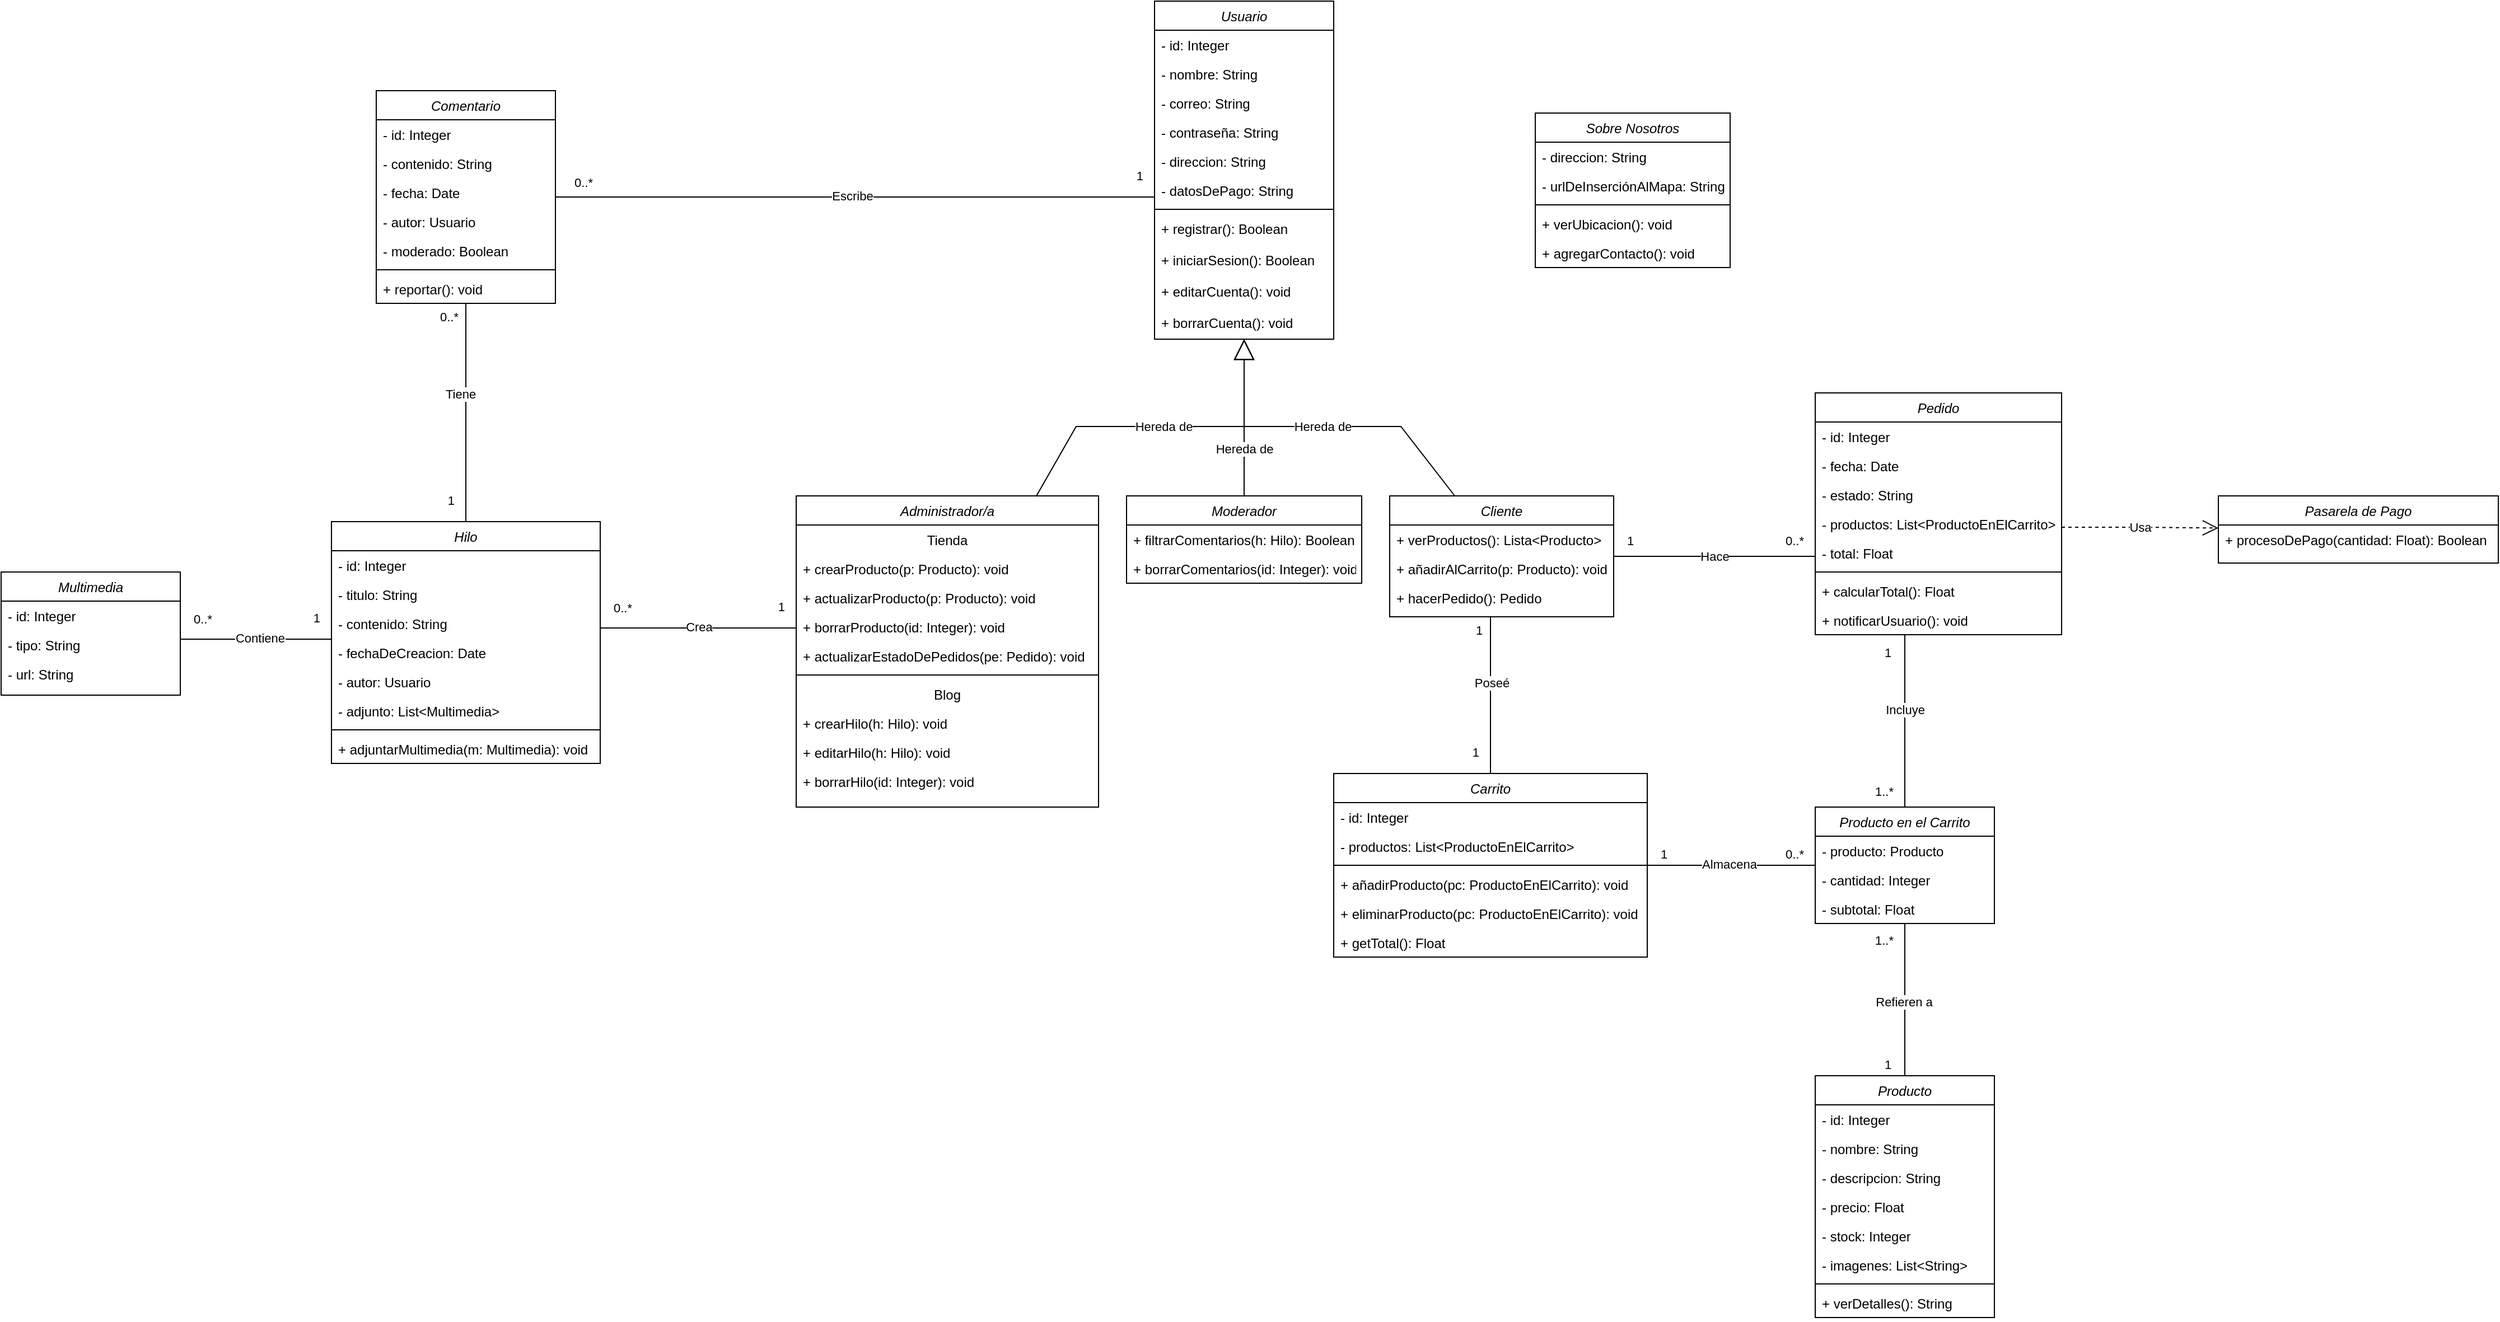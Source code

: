 <mxfile version="26.2.13">
  <diagram id="C5RBs43oDa-KdzZeNtuy" name="Page-1">
    <mxGraphModel dx="3437" dy="1338" grid="1" gridSize="10" guides="1" tooltips="1" connect="1" arrows="1" fold="1" page="1" pageScale="1" pageWidth="827" pageHeight="1169" math="0" shadow="0">
      <root>
        <mxCell id="WIyWlLk6GJQsqaUBKTNV-0" />
        <mxCell id="WIyWlLk6GJQsqaUBKTNV-1" parent="WIyWlLk6GJQsqaUBKTNV-0" />
        <mxCell id="zkfFHV4jXpPFQw0GAbJ--0" value="Usuario" style="swimlane;fontStyle=2;align=center;verticalAlign=top;childLayout=stackLayout;horizontal=1;startSize=26;horizontalStack=0;resizeParent=1;resizeLast=0;collapsible=1;marginBottom=0;rounded=0;shadow=0;strokeWidth=1;" parent="WIyWlLk6GJQsqaUBKTNV-1" vertex="1">
          <mxGeometry x="220" y="120" width="160" height="302" as="geometry">
            <mxRectangle x="230" y="140" width="160" height="26" as="alternateBounds" />
          </mxGeometry>
        </mxCell>
        <mxCell id="zkfFHV4jXpPFQw0GAbJ--1" value="- id: Integer" style="text;align=left;verticalAlign=top;spacingLeft=4;spacingRight=4;overflow=hidden;rotatable=0;points=[[0,0.5],[1,0.5]];portConstraint=eastwest;" parent="zkfFHV4jXpPFQw0GAbJ--0" vertex="1">
          <mxGeometry y="26" width="160" height="26" as="geometry" />
        </mxCell>
        <mxCell id="zkfFHV4jXpPFQw0GAbJ--2" value="- nombre: String" style="text;align=left;verticalAlign=top;spacingLeft=4;spacingRight=4;overflow=hidden;rotatable=0;points=[[0,0.5],[1,0.5]];portConstraint=eastwest;rounded=0;shadow=0;html=0;" parent="zkfFHV4jXpPFQw0GAbJ--0" vertex="1">
          <mxGeometry y="52" width="160" height="26" as="geometry" />
        </mxCell>
        <mxCell id="N17QHkj_HM7ta7RUgx-7-75" value="- correo: String" style="text;align=left;verticalAlign=top;spacingLeft=4;spacingRight=4;overflow=hidden;rotatable=0;points=[[0,0.5],[1,0.5]];portConstraint=eastwest;rounded=0;shadow=0;html=0;" vertex="1" parent="zkfFHV4jXpPFQw0GAbJ--0">
          <mxGeometry y="78" width="160" height="26" as="geometry" />
        </mxCell>
        <mxCell id="N17QHkj_HM7ta7RUgx-7-76" value="- contraseña: String" style="text;align=left;verticalAlign=top;spacingLeft=4;spacingRight=4;overflow=hidden;rotatable=0;points=[[0,0.5],[1,0.5]];portConstraint=eastwest;rounded=0;shadow=0;html=0;" vertex="1" parent="zkfFHV4jXpPFQw0GAbJ--0">
          <mxGeometry y="104" width="160" height="26" as="geometry" />
        </mxCell>
        <mxCell id="N17QHkj_HM7ta7RUgx-7-77" value="- direccion: String" style="text;align=left;verticalAlign=top;spacingLeft=4;spacingRight=4;overflow=hidden;rotatable=0;points=[[0,0.5],[1,0.5]];portConstraint=eastwest;rounded=0;shadow=0;html=0;" vertex="1" parent="zkfFHV4jXpPFQw0GAbJ--0">
          <mxGeometry y="130" width="160" height="26" as="geometry" />
        </mxCell>
        <mxCell id="N17QHkj_HM7ta7RUgx-7-78" value="- datosDePago: String" style="text;align=left;verticalAlign=top;spacingLeft=4;spacingRight=4;overflow=hidden;rotatable=0;points=[[0,0.5],[1,0.5]];portConstraint=eastwest;rounded=0;shadow=0;html=0;" vertex="1" parent="zkfFHV4jXpPFQw0GAbJ--0">
          <mxGeometry y="156" width="160" height="26" as="geometry" />
        </mxCell>
        <mxCell id="zkfFHV4jXpPFQw0GAbJ--4" value="" style="line;html=1;strokeWidth=1;align=left;verticalAlign=middle;spacingTop=-1;spacingLeft=3;spacingRight=3;rotatable=0;labelPosition=right;points=[];portConstraint=eastwest;" parent="zkfFHV4jXpPFQw0GAbJ--0" vertex="1">
          <mxGeometry y="182" width="160" height="8" as="geometry" />
        </mxCell>
        <mxCell id="zkfFHV4jXpPFQw0GAbJ--5" value="+ registrar(): Boolean" style="text;align=left;verticalAlign=top;spacingLeft=4;spacingRight=4;overflow=hidden;rotatable=0;points=[[0,0.5],[1,0.5]];portConstraint=eastwest;" parent="zkfFHV4jXpPFQw0GAbJ--0" vertex="1">
          <mxGeometry y="190" width="160" height="28" as="geometry" />
        </mxCell>
        <mxCell id="N17QHkj_HM7ta7RUgx-7-79" value="+ iniciarSesion(): Boolean" style="text;align=left;verticalAlign=top;spacingLeft=4;spacingRight=4;overflow=hidden;rotatable=0;points=[[0,0.5],[1,0.5]];portConstraint=eastwest;" vertex="1" parent="zkfFHV4jXpPFQw0GAbJ--0">
          <mxGeometry y="218" width="160" height="28" as="geometry" />
        </mxCell>
        <mxCell id="N17QHkj_HM7ta7RUgx-7-80" value="+ editarCuenta(): void" style="text;align=left;verticalAlign=top;spacingLeft=4;spacingRight=4;overflow=hidden;rotatable=0;points=[[0,0.5],[1,0.5]];portConstraint=eastwest;" vertex="1" parent="zkfFHV4jXpPFQw0GAbJ--0">
          <mxGeometry y="246" width="160" height="28" as="geometry" />
        </mxCell>
        <mxCell id="N17QHkj_HM7ta7RUgx-7-81" value="+ borrarCuenta(): void" style="text;align=left;verticalAlign=top;spacingLeft=4;spacingRight=4;overflow=hidden;rotatable=0;points=[[0,0.5],[1,0.5]];portConstraint=eastwest;" vertex="1" parent="zkfFHV4jXpPFQw0GAbJ--0">
          <mxGeometry y="274" width="160" height="28" as="geometry" />
        </mxCell>
        <mxCell id="N17QHkj_HM7ta7RUgx-7-6" value="Administrador/a" style="swimlane;fontStyle=2;align=center;verticalAlign=top;childLayout=stackLayout;horizontal=1;startSize=26;horizontalStack=0;resizeParent=1;resizeLast=0;collapsible=1;marginBottom=0;rounded=0;shadow=0;strokeWidth=1;" vertex="1" parent="WIyWlLk6GJQsqaUBKTNV-1">
          <mxGeometry x="-100" y="562" width="270" height="278" as="geometry">
            <mxRectangle x="230" y="140" width="160" height="26" as="alternateBounds" />
          </mxGeometry>
        </mxCell>
        <mxCell id="N17QHkj_HM7ta7RUgx-7-7" value="Tienda" style="text;align=center;verticalAlign=top;spacingLeft=4;spacingRight=4;overflow=hidden;rotatable=0;points=[[0,0.5],[1,0.5]];portConstraint=eastwest;" vertex="1" parent="N17QHkj_HM7ta7RUgx-7-6">
          <mxGeometry y="26" width="270" height="26" as="geometry" />
        </mxCell>
        <mxCell id="N17QHkj_HM7ta7RUgx-7-8" value="+ crearProducto(p: Producto): void" style="text;align=left;verticalAlign=top;spacingLeft=4;spacingRight=4;overflow=hidden;rotatable=0;points=[[0,0.5],[1,0.5]];portConstraint=eastwest;rounded=0;shadow=0;html=0;" vertex="1" parent="N17QHkj_HM7ta7RUgx-7-6">
          <mxGeometry y="52" width="270" height="26" as="geometry" />
        </mxCell>
        <mxCell id="N17QHkj_HM7ta7RUgx-7-143" value="+ actualizarProducto(p: Producto): void" style="text;align=left;verticalAlign=top;spacingLeft=4;spacingRight=4;overflow=hidden;rotatable=0;points=[[0,0.5],[1,0.5]];portConstraint=eastwest;rounded=0;shadow=0;html=0;" vertex="1" parent="N17QHkj_HM7ta7RUgx-7-6">
          <mxGeometry y="78" width="270" height="26" as="geometry" />
        </mxCell>
        <mxCell id="N17QHkj_HM7ta7RUgx-7-87" value="+ borrarProducto(id: Integer): void" style="text;align=left;verticalAlign=top;spacingLeft=4;spacingRight=4;overflow=hidden;rotatable=0;points=[[0,0.5],[1,0.5]];portConstraint=eastwest;rounded=0;shadow=0;html=0;" vertex="1" parent="N17QHkj_HM7ta7RUgx-7-6">
          <mxGeometry y="104" width="270" height="26" as="geometry" />
        </mxCell>
        <mxCell id="N17QHkj_HM7ta7RUgx-7-88" value="+ actualizarEstadoDePedidos(pe: Pedido): void" style="text;align=left;verticalAlign=top;spacingLeft=4;spacingRight=4;overflow=hidden;rotatable=0;points=[[0,0.5],[1,0.5]];portConstraint=eastwest;rounded=0;shadow=0;html=0;" vertex="1" parent="N17QHkj_HM7ta7RUgx-7-6">
          <mxGeometry y="130" width="270" height="26" as="geometry" />
        </mxCell>
        <mxCell id="N17QHkj_HM7ta7RUgx-7-85" value="" style="line;html=1;strokeWidth=1;align=left;verticalAlign=middle;spacingTop=-1;spacingLeft=3;spacingRight=3;rotatable=0;labelPosition=right;points=[];portConstraint=eastwest;" vertex="1" parent="N17QHkj_HM7ta7RUgx-7-6">
          <mxGeometry y="156" width="270" height="8" as="geometry" />
        </mxCell>
        <mxCell id="N17QHkj_HM7ta7RUgx-7-86" value="Blog" style="text;align=center;verticalAlign=top;spacingLeft=4;spacingRight=4;overflow=hidden;rotatable=0;points=[[0,0.5],[1,0.5]];portConstraint=eastwest;" vertex="1" parent="N17QHkj_HM7ta7RUgx-7-6">
          <mxGeometry y="164" width="270" height="26" as="geometry" />
        </mxCell>
        <mxCell id="N17QHkj_HM7ta7RUgx-7-89" value="+ crearHilo(h: Hilo): void" style="text;align=left;verticalAlign=top;spacingLeft=4;spacingRight=4;overflow=hidden;rotatable=0;points=[[0,0.5],[1,0.5]];portConstraint=eastwest;rounded=0;shadow=0;html=0;" vertex="1" parent="N17QHkj_HM7ta7RUgx-7-6">
          <mxGeometry y="190" width="270" height="26" as="geometry" />
        </mxCell>
        <mxCell id="N17QHkj_HM7ta7RUgx-7-91" value="+ editarHilo(h: Hilo): void" style="text;align=left;verticalAlign=top;spacingLeft=4;spacingRight=4;overflow=hidden;rotatable=0;points=[[0,0.5],[1,0.5]];portConstraint=eastwest;rounded=0;shadow=0;html=0;" vertex="1" parent="N17QHkj_HM7ta7RUgx-7-6">
          <mxGeometry y="216" width="270" height="26" as="geometry" />
        </mxCell>
        <mxCell id="N17QHkj_HM7ta7RUgx-7-90" value="+ borrarHilo(id: Integer): void" style="text;align=left;verticalAlign=top;spacingLeft=4;spacingRight=4;overflow=hidden;rotatable=0;points=[[0,0.5],[1,0.5]];portConstraint=eastwest;rounded=0;shadow=0;html=0;" vertex="1" parent="N17QHkj_HM7ta7RUgx-7-6">
          <mxGeometry y="242" width="270" height="26" as="geometry" />
        </mxCell>
        <mxCell id="N17QHkj_HM7ta7RUgx-7-12" value="Moderador" style="swimlane;fontStyle=2;align=center;verticalAlign=top;childLayout=stackLayout;horizontal=1;startSize=26;horizontalStack=0;resizeParent=1;resizeLast=0;collapsible=1;marginBottom=0;rounded=0;shadow=0;strokeWidth=1;" vertex="1" parent="WIyWlLk6GJQsqaUBKTNV-1">
          <mxGeometry x="195" y="562" width="210" height="78" as="geometry">
            <mxRectangle x="230" y="140" width="160" height="26" as="alternateBounds" />
          </mxGeometry>
        </mxCell>
        <mxCell id="N17QHkj_HM7ta7RUgx-7-13" value="+ filtrarComentarios(h: Hilo): Boolean" style="text;align=left;verticalAlign=top;spacingLeft=4;spacingRight=4;overflow=hidden;rotatable=0;points=[[0,0.5],[1,0.5]];portConstraint=eastwest;" vertex="1" parent="N17QHkj_HM7ta7RUgx-7-12">
          <mxGeometry y="26" width="210" height="26" as="geometry" />
        </mxCell>
        <mxCell id="N17QHkj_HM7ta7RUgx-7-14" value="+ borrarComentarios(id: Integer): void" style="text;align=left;verticalAlign=top;spacingLeft=4;spacingRight=4;overflow=hidden;rotatable=0;points=[[0,0.5],[1,0.5]];portConstraint=eastwest;rounded=0;shadow=0;html=0;" vertex="1" parent="N17QHkj_HM7ta7RUgx-7-12">
          <mxGeometry y="52" width="210" height="26" as="geometry" />
        </mxCell>
        <mxCell id="N17QHkj_HM7ta7RUgx-7-18" value="Producto" style="swimlane;fontStyle=2;align=center;verticalAlign=top;childLayout=stackLayout;horizontal=1;startSize=26;horizontalStack=0;resizeParent=1;resizeLast=0;collapsible=1;marginBottom=0;rounded=0;shadow=0;strokeWidth=1;" vertex="1" parent="WIyWlLk6GJQsqaUBKTNV-1">
          <mxGeometry x="810" y="1080" width="160" height="216" as="geometry">
            <mxRectangle x="230" y="140" width="160" height="26" as="alternateBounds" />
          </mxGeometry>
        </mxCell>
        <mxCell id="N17QHkj_HM7ta7RUgx-7-19" value="- id: Integer" style="text;align=left;verticalAlign=top;spacingLeft=4;spacingRight=4;overflow=hidden;rotatable=0;points=[[0,0.5],[1,0.5]];portConstraint=eastwest;" vertex="1" parent="N17QHkj_HM7ta7RUgx-7-18">
          <mxGeometry y="26" width="160" height="26" as="geometry" />
        </mxCell>
        <mxCell id="N17QHkj_HM7ta7RUgx-7-20" value="- nombre: String" style="text;align=left;verticalAlign=top;spacingLeft=4;spacingRight=4;overflow=hidden;rotatable=0;points=[[0,0.5],[1,0.5]];portConstraint=eastwest;rounded=0;shadow=0;html=0;" vertex="1" parent="N17QHkj_HM7ta7RUgx-7-18">
          <mxGeometry y="52" width="160" height="26" as="geometry" />
        </mxCell>
        <mxCell id="N17QHkj_HM7ta7RUgx-7-21" value="- descripcion: String" style="text;align=left;verticalAlign=top;spacingLeft=4;spacingRight=4;overflow=hidden;rotatable=0;points=[[0,0.5],[1,0.5]];portConstraint=eastwest;rounded=0;shadow=0;html=0;" vertex="1" parent="N17QHkj_HM7ta7RUgx-7-18">
          <mxGeometry y="78" width="160" height="26" as="geometry" />
        </mxCell>
        <mxCell id="N17QHkj_HM7ta7RUgx-7-93" value="- precio: Float" style="text;align=left;verticalAlign=top;spacingLeft=4;spacingRight=4;overflow=hidden;rotatable=0;points=[[0,0.5],[1,0.5]];portConstraint=eastwest;rounded=0;shadow=0;html=0;" vertex="1" parent="N17QHkj_HM7ta7RUgx-7-18">
          <mxGeometry y="104" width="160" height="26" as="geometry" />
        </mxCell>
        <mxCell id="N17QHkj_HM7ta7RUgx-7-94" value="- stock: Integer" style="text;align=left;verticalAlign=top;spacingLeft=4;spacingRight=4;overflow=hidden;rotatable=0;points=[[0,0.5],[1,0.5]];portConstraint=eastwest;rounded=0;shadow=0;html=0;" vertex="1" parent="N17QHkj_HM7ta7RUgx-7-18">
          <mxGeometry y="130" width="160" height="26" as="geometry" />
        </mxCell>
        <mxCell id="N17QHkj_HM7ta7RUgx-7-95" value="- imagenes: List&lt;String&gt;" style="text;align=left;verticalAlign=top;spacingLeft=4;spacingRight=4;overflow=hidden;rotatable=0;points=[[0,0.5],[1,0.5]];portConstraint=eastwest;rounded=0;shadow=0;html=0;" vertex="1" parent="N17QHkj_HM7ta7RUgx-7-18">
          <mxGeometry y="156" width="160" height="26" as="geometry" />
        </mxCell>
        <mxCell id="N17QHkj_HM7ta7RUgx-7-22" value="" style="line;html=1;strokeWidth=1;align=left;verticalAlign=middle;spacingTop=-1;spacingLeft=3;spacingRight=3;rotatable=0;labelPosition=right;points=[];portConstraint=eastwest;" vertex="1" parent="N17QHkj_HM7ta7RUgx-7-18">
          <mxGeometry y="182" width="160" height="8" as="geometry" />
        </mxCell>
        <mxCell id="N17QHkj_HM7ta7RUgx-7-23" value="+ verDetalles(): String" style="text;align=left;verticalAlign=top;spacingLeft=4;spacingRight=4;overflow=hidden;rotatable=0;points=[[0,0.5],[1,0.5]];portConstraint=eastwest;" vertex="1" parent="N17QHkj_HM7ta7RUgx-7-18">
          <mxGeometry y="190" width="160" height="26" as="geometry" />
        </mxCell>
        <mxCell id="N17QHkj_HM7ta7RUgx-7-24" value="Carrito" style="swimlane;fontStyle=2;align=center;verticalAlign=top;childLayout=stackLayout;horizontal=1;startSize=26;horizontalStack=0;resizeParent=1;resizeLast=0;collapsible=1;marginBottom=0;rounded=0;shadow=0;strokeWidth=1;" vertex="1" parent="WIyWlLk6GJQsqaUBKTNV-1">
          <mxGeometry x="380" y="810" width="280" height="164" as="geometry">
            <mxRectangle x="230" y="140" width="160" height="26" as="alternateBounds" />
          </mxGeometry>
        </mxCell>
        <mxCell id="N17QHkj_HM7ta7RUgx-7-25" value="- id: Integer" style="text;align=left;verticalAlign=top;spacingLeft=4;spacingRight=4;overflow=hidden;rotatable=0;points=[[0,0.5],[1,0.5]];portConstraint=eastwest;" vertex="1" parent="N17QHkj_HM7ta7RUgx-7-24">
          <mxGeometry y="26" width="280" height="26" as="geometry" />
        </mxCell>
        <mxCell id="N17QHkj_HM7ta7RUgx-7-26" value="- productos: List&lt;ProductoEnElCarrito&gt;" style="text;align=left;verticalAlign=top;spacingLeft=4;spacingRight=4;overflow=hidden;rotatable=0;points=[[0,0.5],[1,0.5]];portConstraint=eastwest;rounded=0;shadow=0;html=0;" vertex="1" parent="N17QHkj_HM7ta7RUgx-7-24">
          <mxGeometry y="52" width="280" height="26" as="geometry" />
        </mxCell>
        <mxCell id="N17QHkj_HM7ta7RUgx-7-28" value="" style="line;html=1;strokeWidth=1;align=left;verticalAlign=middle;spacingTop=-1;spacingLeft=3;spacingRight=3;rotatable=0;labelPosition=right;points=[];portConstraint=eastwest;" vertex="1" parent="N17QHkj_HM7ta7RUgx-7-24">
          <mxGeometry y="78" width="280" height="8" as="geometry" />
        </mxCell>
        <mxCell id="N17QHkj_HM7ta7RUgx-7-29" value="+ añadirProducto(pc: ProductoEnElCarrito): void" style="text;align=left;verticalAlign=top;spacingLeft=4;spacingRight=4;overflow=hidden;rotatable=0;points=[[0,0.5],[1,0.5]];portConstraint=eastwest;" vertex="1" parent="N17QHkj_HM7ta7RUgx-7-24">
          <mxGeometry y="86" width="280" height="26" as="geometry" />
        </mxCell>
        <mxCell id="N17QHkj_HM7ta7RUgx-7-97" value="+ eliminarProducto(pc: ProductoEnElCarrito): void" style="text;align=left;verticalAlign=top;spacingLeft=4;spacingRight=4;overflow=hidden;rotatable=0;points=[[0,0.5],[1,0.5]];portConstraint=eastwest;" vertex="1" parent="N17QHkj_HM7ta7RUgx-7-24">
          <mxGeometry y="112" width="280" height="26" as="geometry" />
        </mxCell>
        <mxCell id="N17QHkj_HM7ta7RUgx-7-96" value="+ getTotal(): Float" style="text;align=left;verticalAlign=top;spacingLeft=4;spacingRight=4;overflow=hidden;rotatable=0;points=[[0,0.5],[1,0.5]];portConstraint=eastwest;" vertex="1" parent="N17QHkj_HM7ta7RUgx-7-24">
          <mxGeometry y="138" width="280" height="26" as="geometry" />
        </mxCell>
        <mxCell id="N17QHkj_HM7ta7RUgx-7-30" value="Producto en el Carrito" style="swimlane;fontStyle=2;align=center;verticalAlign=top;childLayout=stackLayout;horizontal=1;startSize=26;horizontalStack=0;resizeParent=1;resizeLast=0;collapsible=1;marginBottom=0;rounded=0;shadow=0;strokeWidth=1;" vertex="1" parent="WIyWlLk6GJQsqaUBKTNV-1">
          <mxGeometry x="810" y="840" width="160" height="104" as="geometry">
            <mxRectangle x="230" y="140" width="160" height="26" as="alternateBounds" />
          </mxGeometry>
        </mxCell>
        <mxCell id="N17QHkj_HM7ta7RUgx-7-31" value="- producto: Producto" style="text;align=left;verticalAlign=top;spacingLeft=4;spacingRight=4;overflow=hidden;rotatable=0;points=[[0,0.5],[1,0.5]];portConstraint=eastwest;" vertex="1" parent="N17QHkj_HM7ta7RUgx-7-30">
          <mxGeometry y="26" width="160" height="26" as="geometry" />
        </mxCell>
        <mxCell id="N17QHkj_HM7ta7RUgx-7-32" value="- cantidad: Integer" style="text;align=left;verticalAlign=top;spacingLeft=4;spacingRight=4;overflow=hidden;rotatable=0;points=[[0,0.5],[1,0.5]];portConstraint=eastwest;rounded=0;shadow=0;html=0;" vertex="1" parent="N17QHkj_HM7ta7RUgx-7-30">
          <mxGeometry y="52" width="160" height="26" as="geometry" />
        </mxCell>
        <mxCell id="N17QHkj_HM7ta7RUgx-7-33" value="- subtotal: Float" style="text;align=left;verticalAlign=top;spacingLeft=4;spacingRight=4;overflow=hidden;rotatable=0;points=[[0,0.5],[1,0.5]];portConstraint=eastwest;rounded=0;shadow=0;html=0;" vertex="1" parent="N17QHkj_HM7ta7RUgx-7-30">
          <mxGeometry y="78" width="160" height="26" as="geometry" />
        </mxCell>
        <mxCell id="N17QHkj_HM7ta7RUgx-7-36" value="Pedido" style="swimlane;fontStyle=2;align=center;verticalAlign=top;childLayout=stackLayout;horizontal=1;startSize=26;horizontalStack=0;resizeParent=1;resizeLast=0;collapsible=1;marginBottom=0;rounded=0;shadow=0;strokeWidth=1;" vertex="1" parent="WIyWlLk6GJQsqaUBKTNV-1">
          <mxGeometry x="810" y="470" width="220" height="216" as="geometry">
            <mxRectangle x="230" y="140" width="160" height="26" as="alternateBounds" />
          </mxGeometry>
        </mxCell>
        <mxCell id="N17QHkj_HM7ta7RUgx-7-37" value="- id: Integer" style="text;align=left;verticalAlign=top;spacingLeft=4;spacingRight=4;overflow=hidden;rotatable=0;points=[[0,0.5],[1,0.5]];portConstraint=eastwest;" vertex="1" parent="N17QHkj_HM7ta7RUgx-7-36">
          <mxGeometry y="26" width="220" height="26" as="geometry" />
        </mxCell>
        <mxCell id="N17QHkj_HM7ta7RUgx-7-38" value="- fecha: Date" style="text;align=left;verticalAlign=top;spacingLeft=4;spacingRight=4;overflow=hidden;rotatable=0;points=[[0,0.5],[1,0.5]];portConstraint=eastwest;rounded=0;shadow=0;html=0;" vertex="1" parent="N17QHkj_HM7ta7RUgx-7-36">
          <mxGeometry y="52" width="220" height="26" as="geometry" />
        </mxCell>
        <mxCell id="N17QHkj_HM7ta7RUgx-7-39" value="- estado: String" style="text;align=left;verticalAlign=top;spacingLeft=4;spacingRight=4;overflow=hidden;rotatable=0;points=[[0,0.5],[1,0.5]];portConstraint=eastwest;rounded=0;shadow=0;html=0;" vertex="1" parent="N17QHkj_HM7ta7RUgx-7-36">
          <mxGeometry y="78" width="220" height="26" as="geometry" />
        </mxCell>
        <mxCell id="N17QHkj_HM7ta7RUgx-7-98" value="- productos: List&lt;ProductoEnElCarrito&gt;" style="text;align=left;verticalAlign=top;spacingLeft=4;spacingRight=4;overflow=hidden;rotatable=0;points=[[0,0.5],[1,0.5]];portConstraint=eastwest;rounded=0;shadow=0;html=0;" vertex="1" parent="N17QHkj_HM7ta7RUgx-7-36">
          <mxGeometry y="104" width="220" height="26" as="geometry" />
        </mxCell>
        <mxCell id="N17QHkj_HM7ta7RUgx-7-99" value="- total: Float" style="text;align=left;verticalAlign=top;spacingLeft=4;spacingRight=4;overflow=hidden;rotatable=0;points=[[0,0.5],[1,0.5]];portConstraint=eastwest;rounded=0;shadow=0;html=0;" vertex="1" parent="N17QHkj_HM7ta7RUgx-7-36">
          <mxGeometry y="130" width="220" height="26" as="geometry" />
        </mxCell>
        <mxCell id="N17QHkj_HM7ta7RUgx-7-40" value="" style="line;html=1;strokeWidth=1;align=left;verticalAlign=middle;spacingTop=-1;spacingLeft=3;spacingRight=3;rotatable=0;labelPosition=right;points=[];portConstraint=eastwest;" vertex="1" parent="N17QHkj_HM7ta7RUgx-7-36">
          <mxGeometry y="156" width="220" height="8" as="geometry" />
        </mxCell>
        <mxCell id="N17QHkj_HM7ta7RUgx-7-41" value="+ calcularTotal(): Float" style="text;align=left;verticalAlign=top;spacingLeft=4;spacingRight=4;overflow=hidden;rotatable=0;points=[[0,0.5],[1,0.5]];portConstraint=eastwest;" vertex="1" parent="N17QHkj_HM7ta7RUgx-7-36">
          <mxGeometry y="164" width="220" height="26" as="geometry" />
        </mxCell>
        <mxCell id="N17QHkj_HM7ta7RUgx-7-100" value="+ notificarUsuario(): void" style="text;align=left;verticalAlign=top;spacingLeft=4;spacingRight=4;overflow=hidden;rotatable=0;points=[[0,0.5],[1,0.5]];portConstraint=eastwest;" vertex="1" parent="N17QHkj_HM7ta7RUgx-7-36">
          <mxGeometry y="190" width="220" height="26" as="geometry" />
        </mxCell>
        <mxCell id="N17QHkj_HM7ta7RUgx-7-42" value="Pasarela de Pago" style="swimlane;fontStyle=2;align=center;verticalAlign=top;childLayout=stackLayout;horizontal=1;startSize=26;horizontalStack=0;resizeParent=1;resizeLast=0;collapsible=1;marginBottom=0;rounded=0;shadow=0;strokeWidth=1;" vertex="1" parent="WIyWlLk6GJQsqaUBKTNV-1">
          <mxGeometry x="1170" y="562" width="250" height="60" as="geometry">
            <mxRectangle x="230" y="140" width="160" height="26" as="alternateBounds" />
          </mxGeometry>
        </mxCell>
        <mxCell id="N17QHkj_HM7ta7RUgx-7-43" value="+ procesoDePago(cantidad: Float): Boolean" style="text;align=left;verticalAlign=top;spacingLeft=4;spacingRight=4;overflow=hidden;rotatable=0;points=[[0,0.5],[1,0.5]];portConstraint=eastwest;" vertex="1" parent="N17QHkj_HM7ta7RUgx-7-42">
          <mxGeometry y="26" width="250" height="26" as="geometry" />
        </mxCell>
        <mxCell id="N17QHkj_HM7ta7RUgx-7-48" value="Hilo" style="swimlane;fontStyle=2;align=center;verticalAlign=top;childLayout=stackLayout;horizontal=1;startSize=26;horizontalStack=0;resizeParent=1;resizeLast=0;collapsible=1;marginBottom=0;rounded=0;shadow=0;strokeWidth=1;" vertex="1" parent="WIyWlLk6GJQsqaUBKTNV-1">
          <mxGeometry x="-515" y="585" width="240" height="216" as="geometry">
            <mxRectangle x="230" y="140" width="160" height="26" as="alternateBounds" />
          </mxGeometry>
        </mxCell>
        <mxCell id="N17QHkj_HM7ta7RUgx-7-49" value="- id: Integer" style="text;align=left;verticalAlign=top;spacingLeft=4;spacingRight=4;overflow=hidden;rotatable=0;points=[[0,0.5],[1,0.5]];portConstraint=eastwest;" vertex="1" parent="N17QHkj_HM7ta7RUgx-7-48">
          <mxGeometry y="26" width="240" height="26" as="geometry" />
        </mxCell>
        <mxCell id="N17QHkj_HM7ta7RUgx-7-50" value="- titulo: String" style="text;align=left;verticalAlign=top;spacingLeft=4;spacingRight=4;overflow=hidden;rotatable=0;points=[[0,0.5],[1,0.5]];portConstraint=eastwest;rounded=0;shadow=0;html=0;" vertex="1" parent="N17QHkj_HM7ta7RUgx-7-48">
          <mxGeometry y="52" width="240" height="26" as="geometry" />
        </mxCell>
        <mxCell id="N17QHkj_HM7ta7RUgx-7-51" value="- contenido: String" style="text;align=left;verticalAlign=top;spacingLeft=4;spacingRight=4;overflow=hidden;rotatable=0;points=[[0,0.5],[1,0.5]];portConstraint=eastwest;rounded=0;shadow=0;html=0;" vertex="1" parent="N17QHkj_HM7ta7RUgx-7-48">
          <mxGeometry y="78" width="240" height="26" as="geometry" />
        </mxCell>
        <mxCell id="N17QHkj_HM7ta7RUgx-7-102" value="- fechaDeCreacion: Date" style="text;align=left;verticalAlign=top;spacingLeft=4;spacingRight=4;overflow=hidden;rotatable=0;points=[[0,0.5],[1,0.5]];portConstraint=eastwest;rounded=0;shadow=0;html=0;" vertex="1" parent="N17QHkj_HM7ta7RUgx-7-48">
          <mxGeometry y="104" width="240" height="26" as="geometry" />
        </mxCell>
        <mxCell id="N17QHkj_HM7ta7RUgx-7-103" value="- autor: Usuario" style="text;align=left;verticalAlign=top;spacingLeft=4;spacingRight=4;overflow=hidden;rotatable=0;points=[[0,0.5],[1,0.5]];portConstraint=eastwest;rounded=0;shadow=0;html=0;" vertex="1" parent="N17QHkj_HM7ta7RUgx-7-48">
          <mxGeometry y="130" width="240" height="26" as="geometry" />
        </mxCell>
        <mxCell id="N17QHkj_HM7ta7RUgx-7-104" value="- adjunto: List&lt;Multimedia&gt;" style="text;align=left;verticalAlign=top;spacingLeft=4;spacingRight=4;overflow=hidden;rotatable=0;points=[[0,0.5],[1,0.5]];portConstraint=eastwest;rounded=0;shadow=0;html=0;" vertex="1" parent="N17QHkj_HM7ta7RUgx-7-48">
          <mxGeometry y="156" width="240" height="26" as="geometry" />
        </mxCell>
        <mxCell id="N17QHkj_HM7ta7RUgx-7-52" value="" style="line;html=1;strokeWidth=1;align=left;verticalAlign=middle;spacingTop=-1;spacingLeft=3;spacingRight=3;rotatable=0;labelPosition=right;points=[];portConstraint=eastwest;" vertex="1" parent="N17QHkj_HM7ta7RUgx-7-48">
          <mxGeometry y="182" width="240" height="8" as="geometry" />
        </mxCell>
        <mxCell id="N17QHkj_HM7ta7RUgx-7-53" value="+ adjuntarMultimedia(m: Multimedia): void" style="text;align=left;verticalAlign=top;spacingLeft=4;spacingRight=4;overflow=hidden;rotatable=0;points=[[0,0.5],[1,0.5]];portConstraint=eastwest;" vertex="1" parent="N17QHkj_HM7ta7RUgx-7-48">
          <mxGeometry y="190" width="240" height="26" as="geometry" />
        </mxCell>
        <mxCell id="N17QHkj_HM7ta7RUgx-7-54" value="Comentario" style="swimlane;fontStyle=2;align=center;verticalAlign=top;childLayout=stackLayout;horizontal=1;startSize=26;horizontalStack=0;resizeParent=1;resizeLast=0;collapsible=1;marginBottom=0;rounded=0;shadow=0;strokeWidth=1;" vertex="1" parent="WIyWlLk6GJQsqaUBKTNV-1">
          <mxGeometry x="-475" y="200" width="160" height="190" as="geometry">
            <mxRectangle x="230" y="140" width="160" height="26" as="alternateBounds" />
          </mxGeometry>
        </mxCell>
        <mxCell id="N17QHkj_HM7ta7RUgx-7-55" value="- id: Integer" style="text;align=left;verticalAlign=top;spacingLeft=4;spacingRight=4;overflow=hidden;rotatable=0;points=[[0,0.5],[1,0.5]];portConstraint=eastwest;" vertex="1" parent="N17QHkj_HM7ta7RUgx-7-54">
          <mxGeometry y="26" width="160" height="26" as="geometry" />
        </mxCell>
        <mxCell id="N17QHkj_HM7ta7RUgx-7-56" value="- contenido: String" style="text;align=left;verticalAlign=top;spacingLeft=4;spacingRight=4;overflow=hidden;rotatable=0;points=[[0,0.5],[1,0.5]];portConstraint=eastwest;rounded=0;shadow=0;html=0;" vertex="1" parent="N17QHkj_HM7ta7RUgx-7-54">
          <mxGeometry y="52" width="160" height="26" as="geometry" />
        </mxCell>
        <mxCell id="N17QHkj_HM7ta7RUgx-7-57" value="- fecha: Date" style="text;align=left;verticalAlign=top;spacingLeft=4;spacingRight=4;overflow=hidden;rotatable=0;points=[[0,0.5],[1,0.5]];portConstraint=eastwest;rounded=0;shadow=0;html=0;" vertex="1" parent="N17QHkj_HM7ta7RUgx-7-54">
          <mxGeometry y="78" width="160" height="26" as="geometry" />
        </mxCell>
        <mxCell id="N17QHkj_HM7ta7RUgx-7-105" value="- autor: Usuario" style="text;align=left;verticalAlign=top;spacingLeft=4;spacingRight=4;overflow=hidden;rotatable=0;points=[[0,0.5],[1,0.5]];portConstraint=eastwest;rounded=0;shadow=0;html=0;" vertex="1" parent="N17QHkj_HM7ta7RUgx-7-54">
          <mxGeometry y="104" width="160" height="26" as="geometry" />
        </mxCell>
        <mxCell id="N17QHkj_HM7ta7RUgx-7-106" value="- moderado: Boolean" style="text;align=left;verticalAlign=top;spacingLeft=4;spacingRight=4;overflow=hidden;rotatable=0;points=[[0,0.5],[1,0.5]];portConstraint=eastwest;rounded=0;shadow=0;html=0;" vertex="1" parent="N17QHkj_HM7ta7RUgx-7-54">
          <mxGeometry y="130" width="160" height="26" as="geometry" />
        </mxCell>
        <mxCell id="N17QHkj_HM7ta7RUgx-7-58" value="" style="line;html=1;strokeWidth=1;align=left;verticalAlign=middle;spacingTop=-1;spacingLeft=3;spacingRight=3;rotatable=0;labelPosition=right;points=[];portConstraint=eastwest;" vertex="1" parent="N17QHkj_HM7ta7RUgx-7-54">
          <mxGeometry y="156" width="160" height="8" as="geometry" />
        </mxCell>
        <mxCell id="N17QHkj_HM7ta7RUgx-7-59" value="+ reportar(): void" style="text;align=left;verticalAlign=top;spacingLeft=4;spacingRight=4;overflow=hidden;rotatable=0;points=[[0,0.5],[1,0.5]];portConstraint=eastwest;" vertex="1" parent="N17QHkj_HM7ta7RUgx-7-54">
          <mxGeometry y="164" width="160" height="26" as="geometry" />
        </mxCell>
        <mxCell id="N17QHkj_HM7ta7RUgx-7-60" value="Multimedia" style="swimlane;fontStyle=2;align=center;verticalAlign=top;childLayout=stackLayout;horizontal=1;startSize=26;horizontalStack=0;resizeParent=1;resizeLast=0;collapsible=1;marginBottom=0;rounded=0;shadow=0;strokeWidth=1;" vertex="1" parent="WIyWlLk6GJQsqaUBKTNV-1">
          <mxGeometry x="-810" y="630" width="160" height="110" as="geometry">
            <mxRectangle x="230" y="140" width="160" height="26" as="alternateBounds" />
          </mxGeometry>
        </mxCell>
        <mxCell id="N17QHkj_HM7ta7RUgx-7-61" value="- id: Integer" style="text;align=left;verticalAlign=top;spacingLeft=4;spacingRight=4;overflow=hidden;rotatable=0;points=[[0,0.5],[1,0.5]];portConstraint=eastwest;" vertex="1" parent="N17QHkj_HM7ta7RUgx-7-60">
          <mxGeometry y="26" width="160" height="26" as="geometry" />
        </mxCell>
        <mxCell id="N17QHkj_HM7ta7RUgx-7-62" value="- tipo: String" style="text;align=left;verticalAlign=top;spacingLeft=4;spacingRight=4;overflow=hidden;rotatable=0;points=[[0,0.5],[1,0.5]];portConstraint=eastwest;rounded=0;shadow=0;html=0;" vertex="1" parent="N17QHkj_HM7ta7RUgx-7-60">
          <mxGeometry y="52" width="160" height="26" as="geometry" />
        </mxCell>
        <mxCell id="N17QHkj_HM7ta7RUgx-7-63" value="- url: String" style="text;align=left;verticalAlign=top;spacingLeft=4;spacingRight=4;overflow=hidden;rotatable=0;points=[[0,0.5],[1,0.5]];portConstraint=eastwest;rounded=0;shadow=0;html=0;" vertex="1" parent="N17QHkj_HM7ta7RUgx-7-60">
          <mxGeometry y="78" width="160" height="26" as="geometry" />
        </mxCell>
        <mxCell id="N17QHkj_HM7ta7RUgx-7-66" value="Sobre Nosotros" style="swimlane;fontStyle=2;align=center;verticalAlign=top;childLayout=stackLayout;horizontal=1;startSize=26;horizontalStack=0;resizeParent=1;resizeLast=0;collapsible=1;marginBottom=0;rounded=0;shadow=0;strokeWidth=1;" vertex="1" parent="WIyWlLk6GJQsqaUBKTNV-1">
          <mxGeometry x="560" y="220" width="174" height="138" as="geometry">
            <mxRectangle x="230" y="140" width="160" height="26" as="alternateBounds" />
          </mxGeometry>
        </mxCell>
        <mxCell id="N17QHkj_HM7ta7RUgx-7-67" value="- direccion: String" style="text;align=left;verticalAlign=top;spacingLeft=4;spacingRight=4;overflow=hidden;rotatable=0;points=[[0,0.5],[1,0.5]];portConstraint=eastwest;" vertex="1" parent="N17QHkj_HM7ta7RUgx-7-66">
          <mxGeometry y="26" width="174" height="26" as="geometry" />
        </mxCell>
        <mxCell id="N17QHkj_HM7ta7RUgx-7-68" value="- urlDeInserciónAlMapa: String" style="text;align=left;verticalAlign=top;spacingLeft=4;spacingRight=4;overflow=hidden;rotatable=0;points=[[0,0.5],[1,0.5]];portConstraint=eastwest;rounded=0;shadow=0;html=0;" vertex="1" parent="N17QHkj_HM7ta7RUgx-7-66">
          <mxGeometry y="52" width="174" height="26" as="geometry" />
        </mxCell>
        <mxCell id="N17QHkj_HM7ta7RUgx-7-70" value="" style="line;html=1;strokeWidth=1;align=left;verticalAlign=middle;spacingTop=-1;spacingLeft=3;spacingRight=3;rotatable=0;labelPosition=right;points=[];portConstraint=eastwest;" vertex="1" parent="N17QHkj_HM7ta7RUgx-7-66">
          <mxGeometry y="78" width="174" height="8" as="geometry" />
        </mxCell>
        <mxCell id="N17QHkj_HM7ta7RUgx-7-71" value="+ verUbicacion(): void" style="text;align=left;verticalAlign=top;spacingLeft=4;spacingRight=4;overflow=hidden;rotatable=0;points=[[0,0.5],[1,0.5]];portConstraint=eastwest;" vertex="1" parent="N17QHkj_HM7ta7RUgx-7-66">
          <mxGeometry y="86" width="174" height="26" as="geometry" />
        </mxCell>
        <mxCell id="N17QHkj_HM7ta7RUgx-7-108" value="+ agregarContacto(): void" style="text;align=left;verticalAlign=top;spacingLeft=4;spacingRight=4;overflow=hidden;rotatable=0;points=[[0,0.5],[1,0.5]];portConstraint=eastwest;" vertex="1" parent="N17QHkj_HM7ta7RUgx-7-66">
          <mxGeometry y="112" width="174" height="26" as="geometry" />
        </mxCell>
        <mxCell id="N17QHkj_HM7ta7RUgx-7-0" value="Cliente" style="swimlane;fontStyle=2;align=center;verticalAlign=top;childLayout=stackLayout;horizontal=1;startSize=26;horizontalStack=0;resizeParent=1;resizeLast=0;collapsible=1;marginBottom=0;rounded=0;shadow=0;strokeWidth=1;" vertex="1" parent="WIyWlLk6GJQsqaUBKTNV-1">
          <mxGeometry x="430" y="562" width="200" height="108" as="geometry">
            <mxRectangle x="230" y="140" width="160" height="26" as="alternateBounds" />
          </mxGeometry>
        </mxCell>
        <mxCell id="N17QHkj_HM7ta7RUgx-7-5" value="+ verProductos(): Lista&lt;Producto&gt;" style="text;align=left;verticalAlign=top;spacingLeft=4;spacingRight=4;overflow=hidden;rotatable=0;points=[[0,0.5],[1,0.5]];portConstraint=eastwest;" vertex="1" parent="N17QHkj_HM7ta7RUgx-7-0">
          <mxGeometry y="26" width="200" height="26" as="geometry" />
        </mxCell>
        <mxCell id="N17QHkj_HM7ta7RUgx-7-83" value="+ añadirAlCarrito(p: Producto): void" style="text;align=left;verticalAlign=top;spacingLeft=4;spacingRight=4;overflow=hidden;rotatable=0;points=[[0,0.5],[1,0.5]];portConstraint=eastwest;" vertex="1" parent="N17QHkj_HM7ta7RUgx-7-0">
          <mxGeometry y="52" width="200" height="26" as="geometry" />
        </mxCell>
        <mxCell id="N17QHkj_HM7ta7RUgx-7-84" value="+ hacerPedido(): Pedido" style="text;align=left;verticalAlign=top;spacingLeft=4;spacingRight=4;overflow=hidden;rotatable=0;points=[[0,0.5],[1,0.5]];portConstraint=eastwest;" vertex="1" parent="N17QHkj_HM7ta7RUgx-7-0">
          <mxGeometry y="78" width="200" height="26" as="geometry" />
        </mxCell>
        <mxCell id="N17QHkj_HM7ta7RUgx-7-109" value="Hereda de" style="endArrow=block;endSize=16;endFill=0;html=1;rounded=0;" edge="1" parent="WIyWlLk6GJQsqaUBKTNV-1" source="N17QHkj_HM7ta7RUgx-7-6" target="zkfFHV4jXpPFQw0GAbJ--0">
          <mxGeometry width="160" relative="1" as="geometry">
            <mxPoint x="100" y="490" as="sourcePoint" />
            <mxPoint x="260" y="490" as="targetPoint" />
            <Array as="points">
              <mxPoint x="150" y="500" />
              <mxPoint x="300" y="500" />
            </Array>
          </mxGeometry>
        </mxCell>
        <mxCell id="N17QHkj_HM7ta7RUgx-7-110" value="Hereda de" style="endArrow=block;endSize=16;endFill=0;html=1;rounded=0;" edge="1" parent="WIyWlLk6GJQsqaUBKTNV-1" source="N17QHkj_HM7ta7RUgx-7-12" target="zkfFHV4jXpPFQw0GAbJ--0">
          <mxGeometry x="-0.4" width="160" relative="1" as="geometry">
            <mxPoint x="124" y="572" as="sourcePoint" />
            <mxPoint x="310" y="432" as="targetPoint" />
            <Array as="points" />
            <mxPoint as="offset" />
          </mxGeometry>
        </mxCell>
        <mxCell id="N17QHkj_HM7ta7RUgx-7-111" value="Hereda de" style="endArrow=block;endSize=16;endFill=0;html=1;rounded=0;" edge="1" parent="WIyWlLk6GJQsqaUBKTNV-1" source="N17QHkj_HM7ta7RUgx-7-0" target="zkfFHV4jXpPFQw0GAbJ--0">
          <mxGeometry width="160" relative="1" as="geometry">
            <mxPoint x="124" y="572" as="sourcePoint" />
            <mxPoint x="310" y="432" as="targetPoint" />
            <Array as="points">
              <mxPoint x="440" y="500" />
              <mxPoint x="300" y="500" />
            </Array>
          </mxGeometry>
        </mxCell>
        <mxCell id="N17QHkj_HM7ta7RUgx-7-112" value="" style="endArrow=none;html=1;edgeStyle=orthogonalEdgeStyle;rounded=0;" edge="1" parent="WIyWlLk6GJQsqaUBKTNV-1" source="N17QHkj_HM7ta7RUgx-7-0" target="N17QHkj_HM7ta7RUgx-7-24">
          <mxGeometry relative="1" as="geometry">
            <mxPoint x="320" y="780" as="sourcePoint" />
            <mxPoint x="-190" y="750" as="targetPoint" />
            <Array as="points">
              <mxPoint x="520" y="700" />
              <mxPoint x="520" y="700" />
            </Array>
          </mxGeometry>
        </mxCell>
        <mxCell id="N17QHkj_HM7ta7RUgx-7-113" value="1" style="edgeLabel;resizable=0;html=1;align=left;verticalAlign=bottom;" connectable="0" vertex="1" parent="N17QHkj_HM7ta7RUgx-7-112">
          <mxGeometry x="-1" relative="1" as="geometry">
            <mxPoint x="-15" y="20" as="offset" />
          </mxGeometry>
        </mxCell>
        <mxCell id="N17QHkj_HM7ta7RUgx-7-114" value="1" style="edgeLabel;resizable=0;html=1;align=right;verticalAlign=bottom;" connectable="0" vertex="1" parent="N17QHkj_HM7ta7RUgx-7-112">
          <mxGeometry x="1" relative="1" as="geometry">
            <mxPoint x="-10" y="-11" as="offset" />
          </mxGeometry>
        </mxCell>
        <mxCell id="N17QHkj_HM7ta7RUgx-7-123" value="Poseé" style="edgeLabel;html=1;align=center;verticalAlign=middle;resizable=0;points=[];" vertex="1" connectable="0" parent="N17QHkj_HM7ta7RUgx-7-112">
          <mxGeometry x="-0.167" y="1" relative="1" as="geometry">
            <mxPoint as="offset" />
          </mxGeometry>
        </mxCell>
        <mxCell id="N17QHkj_HM7ta7RUgx-7-116" value="" style="endArrow=none;html=1;edgeStyle=orthogonalEdgeStyle;rounded=0;" edge="1" parent="WIyWlLk6GJQsqaUBKTNV-1" source="N17QHkj_HM7ta7RUgx-7-24" target="N17QHkj_HM7ta7RUgx-7-30">
          <mxGeometry relative="1" as="geometry">
            <mxPoint x="215" y="860" as="sourcePoint" />
            <mxPoint x="-40" y="960" as="targetPoint" />
          </mxGeometry>
        </mxCell>
        <mxCell id="N17QHkj_HM7ta7RUgx-7-117" value="1" style="edgeLabel;resizable=0;html=1;align=left;verticalAlign=bottom;" connectable="0" vertex="1" parent="N17QHkj_HM7ta7RUgx-7-116">
          <mxGeometry x="-1" relative="1" as="geometry">
            <mxPoint x="10" y="-2" as="offset" />
          </mxGeometry>
        </mxCell>
        <mxCell id="N17QHkj_HM7ta7RUgx-7-118" value="0..*" style="edgeLabel;resizable=0;html=1;align=right;verticalAlign=bottom;" connectable="0" vertex="1" parent="N17QHkj_HM7ta7RUgx-7-116">
          <mxGeometry x="1" relative="1" as="geometry">
            <mxPoint x="-10" y="-2" as="offset" />
          </mxGeometry>
        </mxCell>
        <mxCell id="N17QHkj_HM7ta7RUgx-7-125" value="Almacena" style="edgeLabel;html=1;align=center;verticalAlign=middle;resizable=0;points=[];" vertex="1" connectable="0" parent="N17QHkj_HM7ta7RUgx-7-116">
          <mxGeometry x="-0.031" y="1" relative="1" as="geometry">
            <mxPoint as="offset" />
          </mxGeometry>
        </mxCell>
        <mxCell id="N17QHkj_HM7ta7RUgx-7-126" value="" style="endArrow=none;html=1;edgeStyle=orthogonalEdgeStyle;rounded=0;" edge="1" parent="WIyWlLk6GJQsqaUBKTNV-1" source="N17QHkj_HM7ta7RUgx-7-18" target="N17QHkj_HM7ta7RUgx-7-30">
          <mxGeometry relative="1" as="geometry">
            <mxPoint x="790" y="1010" as="sourcePoint" />
            <mxPoint x="920" y="1050" as="targetPoint" />
          </mxGeometry>
        </mxCell>
        <mxCell id="N17QHkj_HM7ta7RUgx-7-127" value="1" style="edgeLabel;resizable=0;html=1;align=left;verticalAlign=bottom;" connectable="0" vertex="1" parent="N17QHkj_HM7ta7RUgx-7-126">
          <mxGeometry x="-1" relative="1" as="geometry">
            <mxPoint x="-20" y="-2" as="offset" />
          </mxGeometry>
        </mxCell>
        <mxCell id="N17QHkj_HM7ta7RUgx-7-128" value="1..*" style="edgeLabel;resizable=0;html=1;align=right;verticalAlign=bottom;" connectable="0" vertex="1" parent="N17QHkj_HM7ta7RUgx-7-126">
          <mxGeometry x="1" relative="1" as="geometry">
            <mxPoint x="-10" y="23" as="offset" />
          </mxGeometry>
        </mxCell>
        <mxCell id="N17QHkj_HM7ta7RUgx-7-129" value="Refieren a" style="edgeLabel;html=1;align=center;verticalAlign=middle;resizable=0;points=[];" vertex="1" connectable="0" parent="N17QHkj_HM7ta7RUgx-7-126">
          <mxGeometry x="-0.031" y="1" relative="1" as="geometry">
            <mxPoint as="offset" />
          </mxGeometry>
        </mxCell>
        <mxCell id="N17QHkj_HM7ta7RUgx-7-130" value="" style="endArrow=none;html=1;edgeStyle=orthogonalEdgeStyle;rounded=0;" edge="1" parent="WIyWlLk6GJQsqaUBKTNV-1" source="N17QHkj_HM7ta7RUgx-7-0" target="N17QHkj_HM7ta7RUgx-7-36">
          <mxGeometry relative="1" as="geometry">
            <mxPoint x="540" y="680" as="sourcePoint" />
            <mxPoint x="540" y="820" as="targetPoint" />
            <Array as="points">
              <mxPoint x="760" y="616" />
              <mxPoint x="760" y="616" />
            </Array>
          </mxGeometry>
        </mxCell>
        <mxCell id="N17QHkj_HM7ta7RUgx-7-131" value="1" style="edgeLabel;resizable=0;html=1;align=left;verticalAlign=bottom;" connectable="0" vertex="1" parent="N17QHkj_HM7ta7RUgx-7-130">
          <mxGeometry x="-1" relative="1" as="geometry">
            <mxPoint x="10" y="-6" as="offset" />
          </mxGeometry>
        </mxCell>
        <mxCell id="N17QHkj_HM7ta7RUgx-7-132" value="0..*" style="edgeLabel;resizable=0;html=1;align=right;verticalAlign=bottom;" connectable="0" vertex="1" parent="N17QHkj_HM7ta7RUgx-7-130">
          <mxGeometry x="1" relative="1" as="geometry">
            <mxPoint x="-10" y="-6" as="offset" />
          </mxGeometry>
        </mxCell>
        <mxCell id="N17QHkj_HM7ta7RUgx-7-134" value="Hace" style="edgeLabel;html=1;align=center;verticalAlign=middle;resizable=0;points=[];" vertex="1" connectable="0" parent="N17QHkj_HM7ta7RUgx-7-130">
          <mxGeometry x="-0.198" relative="1" as="geometry">
            <mxPoint x="18" as="offset" />
          </mxGeometry>
        </mxCell>
        <mxCell id="N17QHkj_HM7ta7RUgx-7-135" value="" style="endArrow=none;html=1;edgeStyle=orthogonalEdgeStyle;rounded=0;" edge="1" parent="WIyWlLk6GJQsqaUBKTNV-1" source="N17QHkj_HM7ta7RUgx-7-36" target="N17QHkj_HM7ta7RUgx-7-30">
          <mxGeometry relative="1" as="geometry">
            <mxPoint x="780" y="780" as="sourcePoint" />
            <mxPoint x="960" y="780" as="targetPoint" />
            <Array as="points">
              <mxPoint x="890" y="750" />
              <mxPoint x="890" y="750" />
            </Array>
          </mxGeometry>
        </mxCell>
        <mxCell id="N17QHkj_HM7ta7RUgx-7-136" value="1" style="edgeLabel;resizable=0;html=1;align=left;verticalAlign=bottom;" connectable="0" vertex="1" parent="N17QHkj_HM7ta7RUgx-7-135">
          <mxGeometry x="-1" relative="1" as="geometry">
            <mxPoint x="-20" y="24" as="offset" />
          </mxGeometry>
        </mxCell>
        <mxCell id="N17QHkj_HM7ta7RUgx-7-137" value="1..*" style="edgeLabel;resizable=0;html=1;align=right;verticalAlign=bottom;" connectable="0" vertex="1" parent="N17QHkj_HM7ta7RUgx-7-135">
          <mxGeometry x="1" relative="1" as="geometry">
            <mxPoint x="-10" y="-6" as="offset" />
          </mxGeometry>
        </mxCell>
        <mxCell id="N17QHkj_HM7ta7RUgx-7-138" value="Incluye" style="edgeLabel;html=1;align=center;verticalAlign=middle;resizable=0;points=[];" vertex="1" connectable="0" parent="N17QHkj_HM7ta7RUgx-7-135">
          <mxGeometry x="-0.198" relative="1" as="geometry">
            <mxPoint y="5" as="offset" />
          </mxGeometry>
        </mxCell>
        <mxCell id="N17QHkj_HM7ta7RUgx-7-139" value="" style="endArrow=none;html=1;edgeStyle=orthogonalEdgeStyle;rounded=0;" edge="1" parent="WIyWlLk6GJQsqaUBKTNV-1" source="N17QHkj_HM7ta7RUgx-7-48" target="N17QHkj_HM7ta7RUgx-7-6">
          <mxGeometry relative="1" as="geometry">
            <mxPoint x="-210" y="650" as="sourcePoint" />
            <mxPoint x="-210" y="790" as="targetPoint" />
            <Array as="points">
              <mxPoint x="-160" y="680" />
              <mxPoint x="-160" y="680" />
            </Array>
          </mxGeometry>
        </mxCell>
        <mxCell id="N17QHkj_HM7ta7RUgx-7-140" value="0..*" style="edgeLabel;resizable=0;html=1;align=left;verticalAlign=bottom;" connectable="0" vertex="1" parent="N17QHkj_HM7ta7RUgx-7-139">
          <mxGeometry x="-1" relative="1" as="geometry">
            <mxPoint x="10" y="-10" as="offset" />
          </mxGeometry>
        </mxCell>
        <mxCell id="N17QHkj_HM7ta7RUgx-7-141" value="1" style="edgeLabel;resizable=0;html=1;align=right;verticalAlign=bottom;" connectable="0" vertex="1" parent="N17QHkj_HM7ta7RUgx-7-139">
          <mxGeometry x="1" relative="1" as="geometry">
            <mxPoint x="-10" y="-11" as="offset" />
          </mxGeometry>
        </mxCell>
        <mxCell id="N17QHkj_HM7ta7RUgx-7-142" value="Crea" style="edgeLabel;html=1;align=center;verticalAlign=middle;resizable=0;points=[];" vertex="1" connectable="0" parent="N17QHkj_HM7ta7RUgx-7-139">
          <mxGeometry x="-0.167" y="1" relative="1" as="geometry">
            <mxPoint x="15" as="offset" />
          </mxGeometry>
        </mxCell>
        <mxCell id="N17QHkj_HM7ta7RUgx-7-144" value="" style="endArrow=none;html=1;edgeStyle=orthogonalEdgeStyle;rounded=0;" edge="1" parent="WIyWlLk6GJQsqaUBKTNV-1" source="N17QHkj_HM7ta7RUgx-7-54" target="N17QHkj_HM7ta7RUgx-7-48">
          <mxGeometry relative="1" as="geometry">
            <mxPoint x="-270" y="690" as="sourcePoint" />
            <mxPoint x="-90" y="690" as="targetPoint" />
            <Array as="points" />
          </mxGeometry>
        </mxCell>
        <mxCell id="N17QHkj_HM7ta7RUgx-7-145" value="0..*" style="edgeLabel;resizable=0;html=1;align=left;verticalAlign=bottom;" connectable="0" vertex="1" parent="N17QHkj_HM7ta7RUgx-7-144">
          <mxGeometry x="-1" relative="1" as="geometry">
            <mxPoint x="-25" y="20" as="offset" />
          </mxGeometry>
        </mxCell>
        <mxCell id="N17QHkj_HM7ta7RUgx-7-146" value="1" style="edgeLabel;resizable=0;html=1;align=right;verticalAlign=bottom;" connectable="0" vertex="1" parent="N17QHkj_HM7ta7RUgx-7-144">
          <mxGeometry x="1" relative="1" as="geometry">
            <mxPoint x="-10" y="-11" as="offset" />
          </mxGeometry>
        </mxCell>
        <mxCell id="N17QHkj_HM7ta7RUgx-7-147" value="Tiene" style="edgeLabel;html=1;align=center;verticalAlign=middle;resizable=0;points=[];" vertex="1" connectable="0" parent="N17QHkj_HM7ta7RUgx-7-144">
          <mxGeometry x="-0.167" y="1" relative="1" as="geometry">
            <mxPoint x="-6" as="offset" />
          </mxGeometry>
        </mxCell>
        <mxCell id="N17QHkj_HM7ta7RUgx-7-148" value="" style="endArrow=none;html=1;edgeStyle=orthogonalEdgeStyle;rounded=0;" edge="1" parent="WIyWlLk6GJQsqaUBKTNV-1" source="N17QHkj_HM7ta7RUgx-7-54" target="zkfFHV4jXpPFQw0GAbJ--0">
          <mxGeometry relative="1" as="geometry">
            <mxPoint x="-385" y="400" as="sourcePoint" />
            <mxPoint x="-385" y="595" as="targetPoint" />
            <Array as="points">
              <mxPoint x="100" y="295" />
              <mxPoint x="100" y="295" />
            </Array>
          </mxGeometry>
        </mxCell>
        <mxCell id="N17QHkj_HM7ta7RUgx-7-149" value="0..*" style="edgeLabel;resizable=0;html=1;align=left;verticalAlign=bottom;" connectable="0" vertex="1" parent="N17QHkj_HM7ta7RUgx-7-148">
          <mxGeometry x="-1" relative="1" as="geometry">
            <mxPoint x="15" y="-5" as="offset" />
          </mxGeometry>
        </mxCell>
        <mxCell id="N17QHkj_HM7ta7RUgx-7-150" value="1" style="edgeLabel;resizable=0;html=1;align=right;verticalAlign=bottom;" connectable="0" vertex="1" parent="N17QHkj_HM7ta7RUgx-7-148">
          <mxGeometry x="1" relative="1" as="geometry">
            <mxPoint x="-10" y="-11" as="offset" />
          </mxGeometry>
        </mxCell>
        <mxCell id="N17QHkj_HM7ta7RUgx-7-151" value="Escribe" style="edgeLabel;html=1;align=center;verticalAlign=middle;resizable=0;points=[];" vertex="1" connectable="0" parent="N17QHkj_HM7ta7RUgx-7-148">
          <mxGeometry x="-0.167" y="1" relative="1" as="geometry">
            <mxPoint x="42" as="offset" />
          </mxGeometry>
        </mxCell>
        <mxCell id="N17QHkj_HM7ta7RUgx-7-152" value="" style="endArrow=none;html=1;edgeStyle=orthogonalEdgeStyle;rounded=0;" edge="1" parent="WIyWlLk6GJQsqaUBKTNV-1" source="N17QHkj_HM7ta7RUgx-7-60" target="N17QHkj_HM7ta7RUgx-7-48">
          <mxGeometry relative="1" as="geometry">
            <mxPoint x="-270" y="690" as="sourcePoint" />
            <mxPoint x="-90" y="690" as="targetPoint" />
            <Array as="points">
              <mxPoint x="-630" y="690" />
              <mxPoint x="-630" y="690" />
            </Array>
          </mxGeometry>
        </mxCell>
        <mxCell id="N17QHkj_HM7ta7RUgx-7-153" value="0..*" style="edgeLabel;resizable=0;html=1;align=left;verticalAlign=bottom;" connectable="0" vertex="1" parent="N17QHkj_HM7ta7RUgx-7-152">
          <mxGeometry x="-1" relative="1" as="geometry">
            <mxPoint x="10" y="-10" as="offset" />
          </mxGeometry>
        </mxCell>
        <mxCell id="N17QHkj_HM7ta7RUgx-7-154" value="1" style="edgeLabel;resizable=0;html=1;align=right;verticalAlign=bottom;" connectable="0" vertex="1" parent="N17QHkj_HM7ta7RUgx-7-152">
          <mxGeometry x="1" relative="1" as="geometry">
            <mxPoint x="-10" y="-11" as="offset" />
          </mxGeometry>
        </mxCell>
        <mxCell id="N17QHkj_HM7ta7RUgx-7-155" value="Contiene" style="edgeLabel;html=1;align=center;verticalAlign=middle;resizable=0;points=[];" vertex="1" connectable="0" parent="N17QHkj_HM7ta7RUgx-7-152">
          <mxGeometry x="-0.167" y="1" relative="1" as="geometry">
            <mxPoint x="15" as="offset" />
          </mxGeometry>
        </mxCell>
        <mxCell id="N17QHkj_HM7ta7RUgx-7-160" value="Usa" style="endArrow=open;endSize=12;dashed=1;html=1;rounded=0;" edge="1" parent="WIyWlLk6GJQsqaUBKTNV-1" target="N17QHkj_HM7ta7RUgx-7-42">
          <mxGeometry width="160" relative="1" as="geometry">
            <mxPoint x="1030" y="590" as="sourcePoint" />
            <mxPoint x="1220" y="650" as="targetPoint" />
            <Array as="points">
              <mxPoint x="1070" y="590" />
              <mxPoint x="1100" y="590" />
            </Array>
          </mxGeometry>
        </mxCell>
      </root>
    </mxGraphModel>
  </diagram>
</mxfile>
